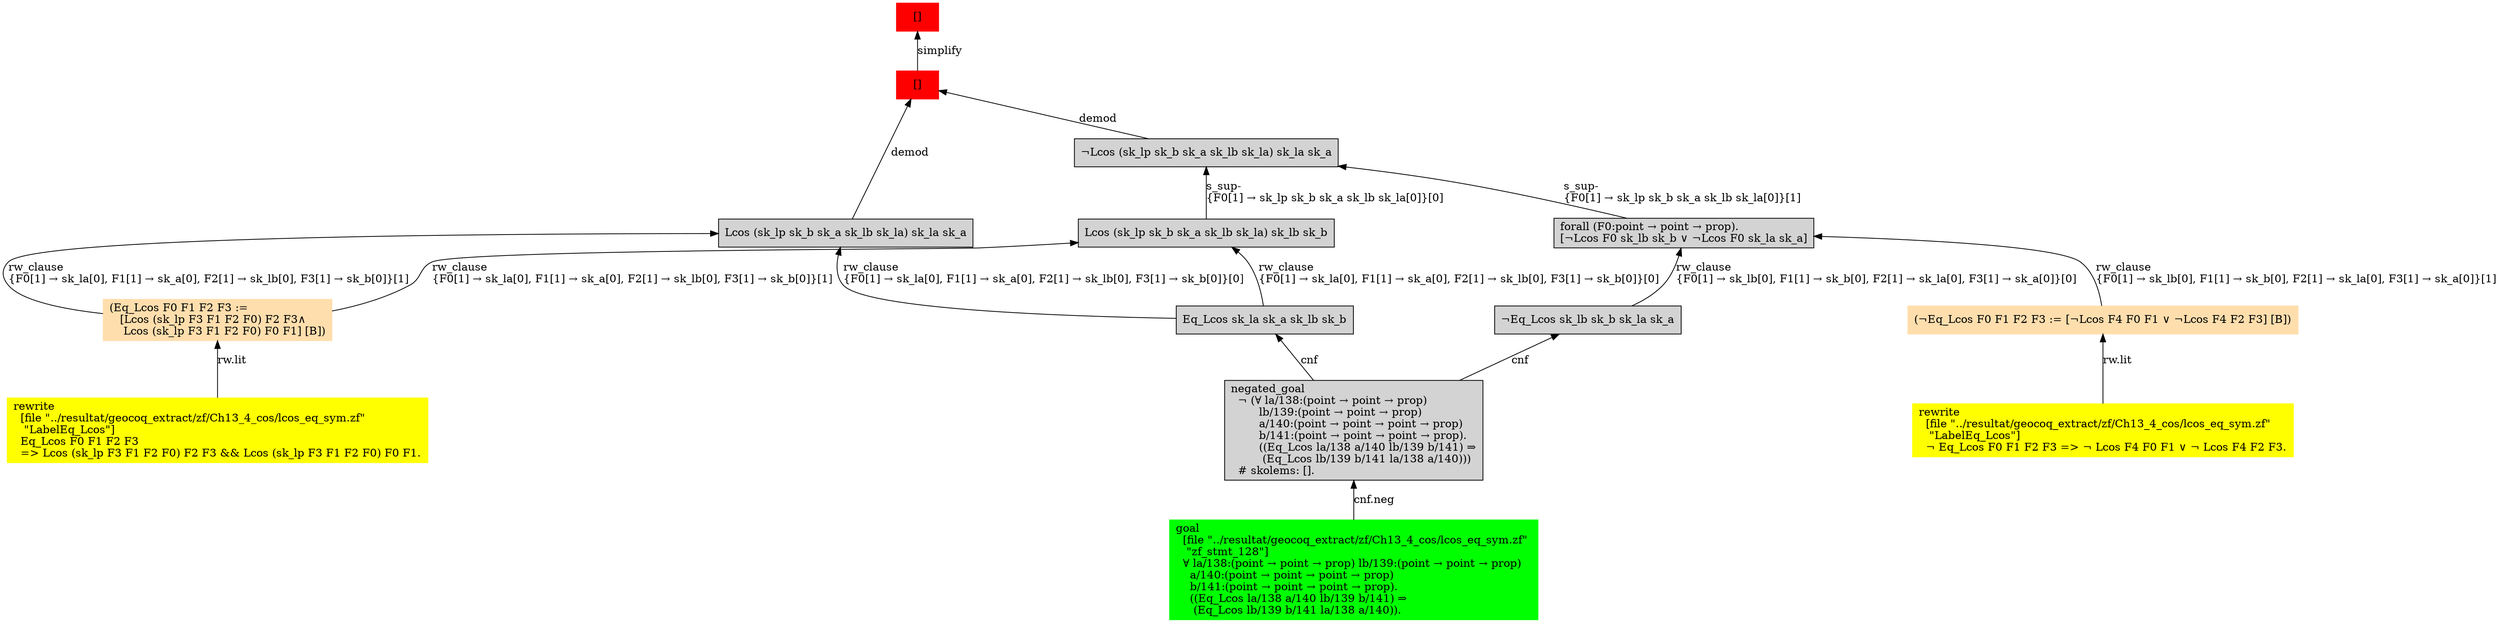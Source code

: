 digraph "unsat_graph" {
  vertex_0 [color=red, label="[]", shape=box, style=filled];
  vertex_0 -> vertex_1 [label="simplify", dir="back"];
  vertex_1 [color=red, label="[]", shape=box, style=filled];
  vertex_1 -> vertex_2 [label="demod", dir="back"];
  vertex_2 [shape=box, label="Lcos (sk_lp sk_b sk_a sk_lb sk_la) sk_la sk_a\l", style=filled];
  vertex_2 -> vertex_3 [label="rw_clause\l\{F0[1] → sk_la[0], F1[1] → sk_a[0], F2[1] → sk_lb[0], F3[1] → sk_b[0]\}[1]\l", dir="back"];
  vertex_3 [color=navajowhite, shape=box, label="(Eq_Lcos F0 F1 F2 F3 :=\l   [Lcos (sk_lp F3 F1 F2 F0) F2 F3∧\l    Lcos (sk_lp F3 F1 F2 F0) F0 F1] [B])\l", style=filled];
  vertex_3 -> vertex_4 [label="rw.lit", dir="back"];
  vertex_4 [color=yellow, shape=box, label="rewrite\l  [file \"../resultat/geocoq_extract/zf/Ch13_4_cos/lcos_eq_sym.zf\" \l   \"LabelEq_Lcos\"]\l  Eq_Lcos F0 F1 F2 F3\l  =\> Lcos (sk_lp F3 F1 F2 F0) F2 F3 && Lcos (sk_lp F3 F1 F2 F0) F0 F1.\l", style=filled];
  vertex_2 -> vertex_5 [label="rw_clause\l\{F0[1] → sk_la[0], F1[1] → sk_a[0], F2[1] → sk_lb[0], F3[1] → sk_b[0]\}[0]\l", dir="back"];
  vertex_5 [shape=box, label="Eq_Lcos sk_la sk_a sk_lb sk_b\l", style=filled];
  vertex_5 -> vertex_6 [label="cnf", dir="back"];
  vertex_6 [shape=box, label="negated_goal\l  ¬ (∀ la/138:(point → point → prop) \l        lb/139:(point → point → prop) \l        a/140:(point → point → point → prop) \l        b/141:(point → point → point → prop).\l        ((Eq_Lcos la/138 a/140 lb/139 b/141) ⇒\l         (Eq_Lcos lb/139 b/141 la/138 a/140)))\l  # skolems: [].\l", style=filled];
  vertex_6 -> vertex_7 [label="cnf.neg", dir="back"];
  vertex_7 [color=green, shape=box, label="goal\l  [file \"../resultat/geocoq_extract/zf/Ch13_4_cos/lcos_eq_sym.zf\" \l   \"zf_stmt_128\"]\l  ∀ la/138:(point → point → prop) lb/139:(point → point → prop) \l    a/140:(point → point → point → prop) \l    b/141:(point → point → point → prop).\l    ((Eq_Lcos la/138 a/140 lb/139 b/141) ⇒\l     (Eq_Lcos lb/139 b/141 la/138 a/140)).\l", style=filled];
  vertex_1 -> vertex_8 [label="demod", dir="back"];
  vertex_8 [shape=box, label="¬Lcos (sk_lp sk_b sk_a sk_lb sk_la) sk_la sk_a\l", style=filled];
  vertex_8 -> vertex_9 [label="s_sup-\l\{F0[1] → sk_lp sk_b sk_a sk_lb sk_la[0]\}[1]\l", dir="back"];
  vertex_9 [shape=box, label="forall (F0:point → point → prop).\l[¬Lcos F0 sk_lb sk_b ∨ ¬Lcos F0 sk_la sk_a]\l", style=filled];
  vertex_9 -> vertex_10 [label="rw_clause\l\{F0[1] → sk_lb[0], F1[1] → sk_b[0], F2[1] → sk_la[0], F3[1] → sk_a[0]\}[1]\l", dir="back"];
  vertex_10 [color=navajowhite, shape=box, label="(¬Eq_Lcos F0 F1 F2 F3 := [¬Lcos F4 F0 F1 ∨ ¬Lcos F4 F2 F3] [B])\l", style=filled];
  vertex_10 -> vertex_11 [label="rw.lit", dir="back"];
  vertex_11 [color=yellow, shape=box, label="rewrite\l  [file \"../resultat/geocoq_extract/zf/Ch13_4_cos/lcos_eq_sym.zf\" \l   \"LabelEq_Lcos\"]\l  ¬ Eq_Lcos F0 F1 F2 F3 =\> ¬ Lcos F4 F0 F1 ∨ ¬ Lcos F4 F2 F3.\l", style=filled];
  vertex_9 -> vertex_12 [label="rw_clause\l\{F0[1] → sk_lb[0], F1[1] → sk_b[0], F2[1] → sk_la[0], F3[1] → sk_a[0]\}[0]\l", dir="back"];
  vertex_12 [shape=box, label="¬Eq_Lcos sk_lb sk_b sk_la sk_a\l", style=filled];
  vertex_12 -> vertex_6 [label="cnf", dir="back"];
  vertex_8 -> vertex_13 [label="s_sup-\l\{F0[1] → sk_lp sk_b sk_a sk_lb sk_la[0]\}[0]\l", dir="back"];
  vertex_13 [shape=box, label="Lcos (sk_lp sk_b sk_a sk_lb sk_la) sk_lb sk_b\l", style=filled];
  vertex_13 -> vertex_3 [label="rw_clause\l\{F0[1] → sk_la[0], F1[1] → sk_a[0], F2[1] → sk_lb[0], F3[1] → sk_b[0]\}[1]\l", dir="back"];
  vertex_13 -> vertex_5 [label="rw_clause\l\{F0[1] → sk_la[0], F1[1] → sk_a[0], F2[1] → sk_lb[0], F3[1] → sk_b[0]\}[0]\l", dir="back"];
  }


